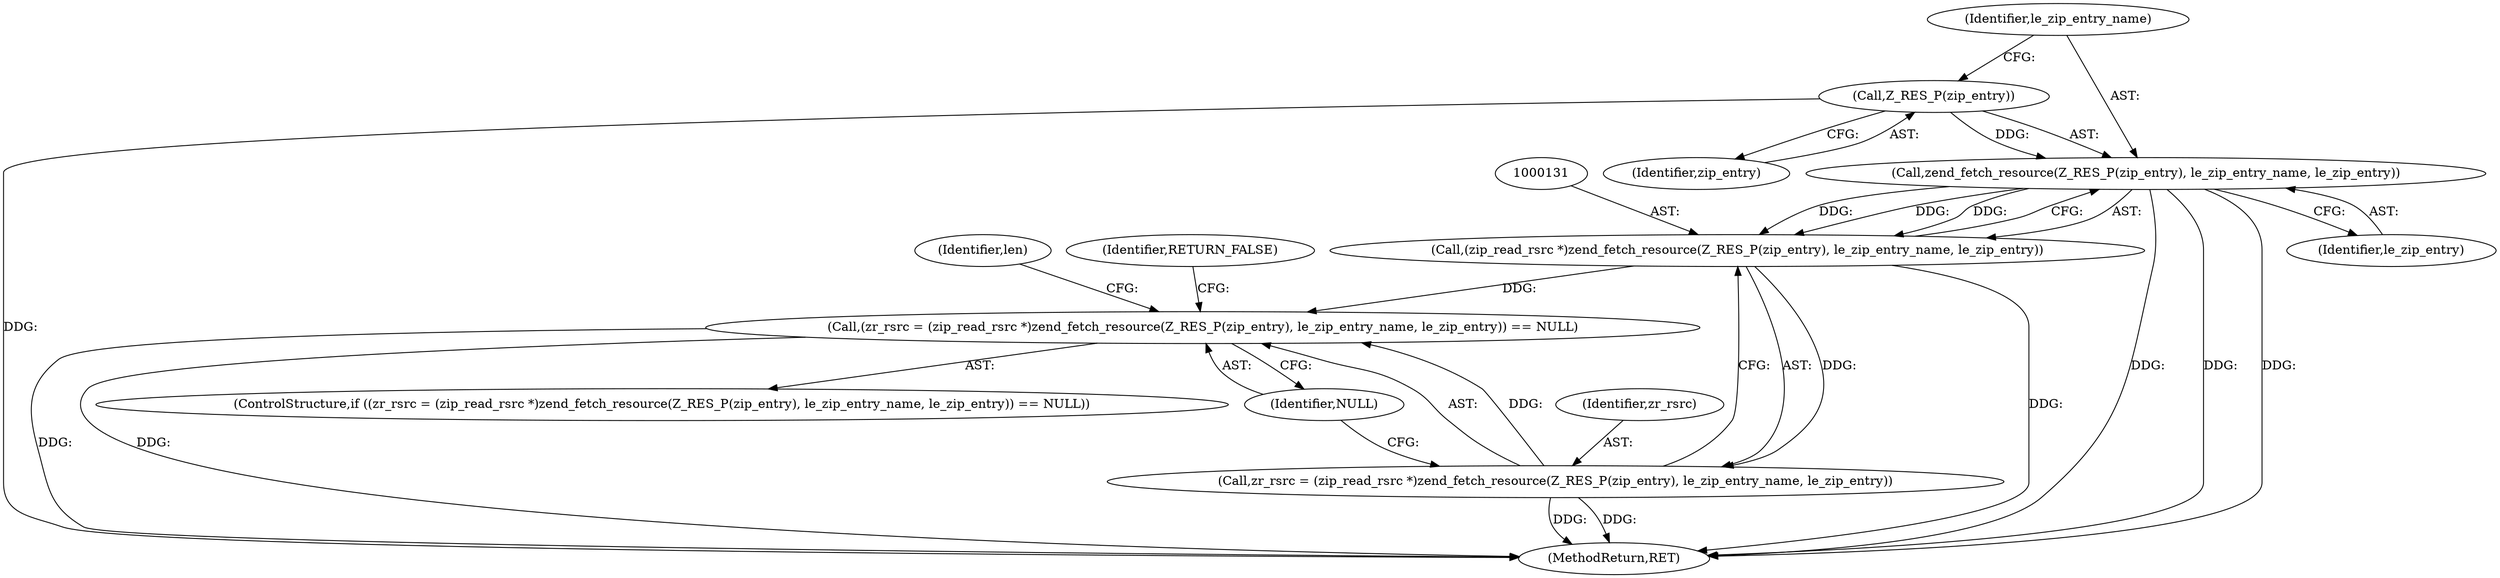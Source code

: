 digraph "0_php-src_3b8d4de300854b3517c7acb239b84f7726c1353c?w=1@pointer" {
"1000133" [label="(Call,Z_RES_P(zip_entry))"];
"1000132" [label="(Call,zend_fetch_resource(Z_RES_P(zip_entry), le_zip_entry_name, le_zip_entry))"];
"1000130" [label="(Call,(zip_read_rsrc *)zend_fetch_resource(Z_RES_P(zip_entry), le_zip_entry_name, le_zip_entry))"];
"1000127" [label="(Call,(zr_rsrc = (zip_read_rsrc *)zend_fetch_resource(Z_RES_P(zip_entry), le_zip_entry_name, le_zip_entry)) == NULL)"];
"1000128" [label="(Call,zr_rsrc = (zip_read_rsrc *)zend_fetch_resource(Z_RES_P(zip_entry), le_zip_entry_name, le_zip_entry))"];
"1000127" [label="(Call,(zr_rsrc = (zip_read_rsrc *)zend_fetch_resource(Z_RES_P(zip_entry), le_zip_entry_name, le_zip_entry)) == NULL)"];
"1000137" [label="(Identifier,NULL)"];
"1000130" [label="(Call,(zip_read_rsrc *)zend_fetch_resource(Z_RES_P(zip_entry), le_zip_entry_name, le_zip_entry))"];
"1000192" [label="(MethodReturn,RET)"];
"1000132" [label="(Call,zend_fetch_resource(Z_RES_P(zip_entry), le_zip_entry_name, le_zip_entry))"];
"1000135" [label="(Identifier,le_zip_entry_name)"];
"1000142" [label="(Identifier,len)"];
"1000129" [label="(Identifier,zr_rsrc)"];
"1000133" [label="(Call,Z_RES_P(zip_entry))"];
"1000128" [label="(Call,zr_rsrc = (zip_read_rsrc *)zend_fetch_resource(Z_RES_P(zip_entry), le_zip_entry_name, le_zip_entry))"];
"1000136" [label="(Identifier,le_zip_entry)"];
"1000139" [label="(Identifier,RETURN_FALSE)"];
"1000126" [label="(ControlStructure,if ((zr_rsrc = (zip_read_rsrc *)zend_fetch_resource(Z_RES_P(zip_entry), le_zip_entry_name, le_zip_entry)) == NULL))"];
"1000134" [label="(Identifier,zip_entry)"];
"1000133" -> "1000132"  [label="AST: "];
"1000133" -> "1000134"  [label="CFG: "];
"1000134" -> "1000133"  [label="AST: "];
"1000135" -> "1000133"  [label="CFG: "];
"1000133" -> "1000192"  [label="DDG: "];
"1000133" -> "1000132"  [label="DDG: "];
"1000132" -> "1000130"  [label="AST: "];
"1000132" -> "1000136"  [label="CFG: "];
"1000135" -> "1000132"  [label="AST: "];
"1000136" -> "1000132"  [label="AST: "];
"1000130" -> "1000132"  [label="CFG: "];
"1000132" -> "1000192"  [label="DDG: "];
"1000132" -> "1000192"  [label="DDG: "];
"1000132" -> "1000192"  [label="DDG: "];
"1000132" -> "1000130"  [label="DDG: "];
"1000132" -> "1000130"  [label="DDG: "];
"1000132" -> "1000130"  [label="DDG: "];
"1000130" -> "1000128"  [label="AST: "];
"1000131" -> "1000130"  [label="AST: "];
"1000128" -> "1000130"  [label="CFG: "];
"1000130" -> "1000192"  [label="DDG: "];
"1000130" -> "1000127"  [label="DDG: "];
"1000130" -> "1000128"  [label="DDG: "];
"1000127" -> "1000126"  [label="AST: "];
"1000127" -> "1000137"  [label="CFG: "];
"1000128" -> "1000127"  [label="AST: "];
"1000137" -> "1000127"  [label="AST: "];
"1000139" -> "1000127"  [label="CFG: "];
"1000142" -> "1000127"  [label="CFG: "];
"1000127" -> "1000192"  [label="DDG: "];
"1000127" -> "1000192"  [label="DDG: "];
"1000128" -> "1000127"  [label="DDG: "];
"1000129" -> "1000128"  [label="AST: "];
"1000137" -> "1000128"  [label="CFG: "];
"1000128" -> "1000192"  [label="DDG: "];
"1000128" -> "1000192"  [label="DDG: "];
}
